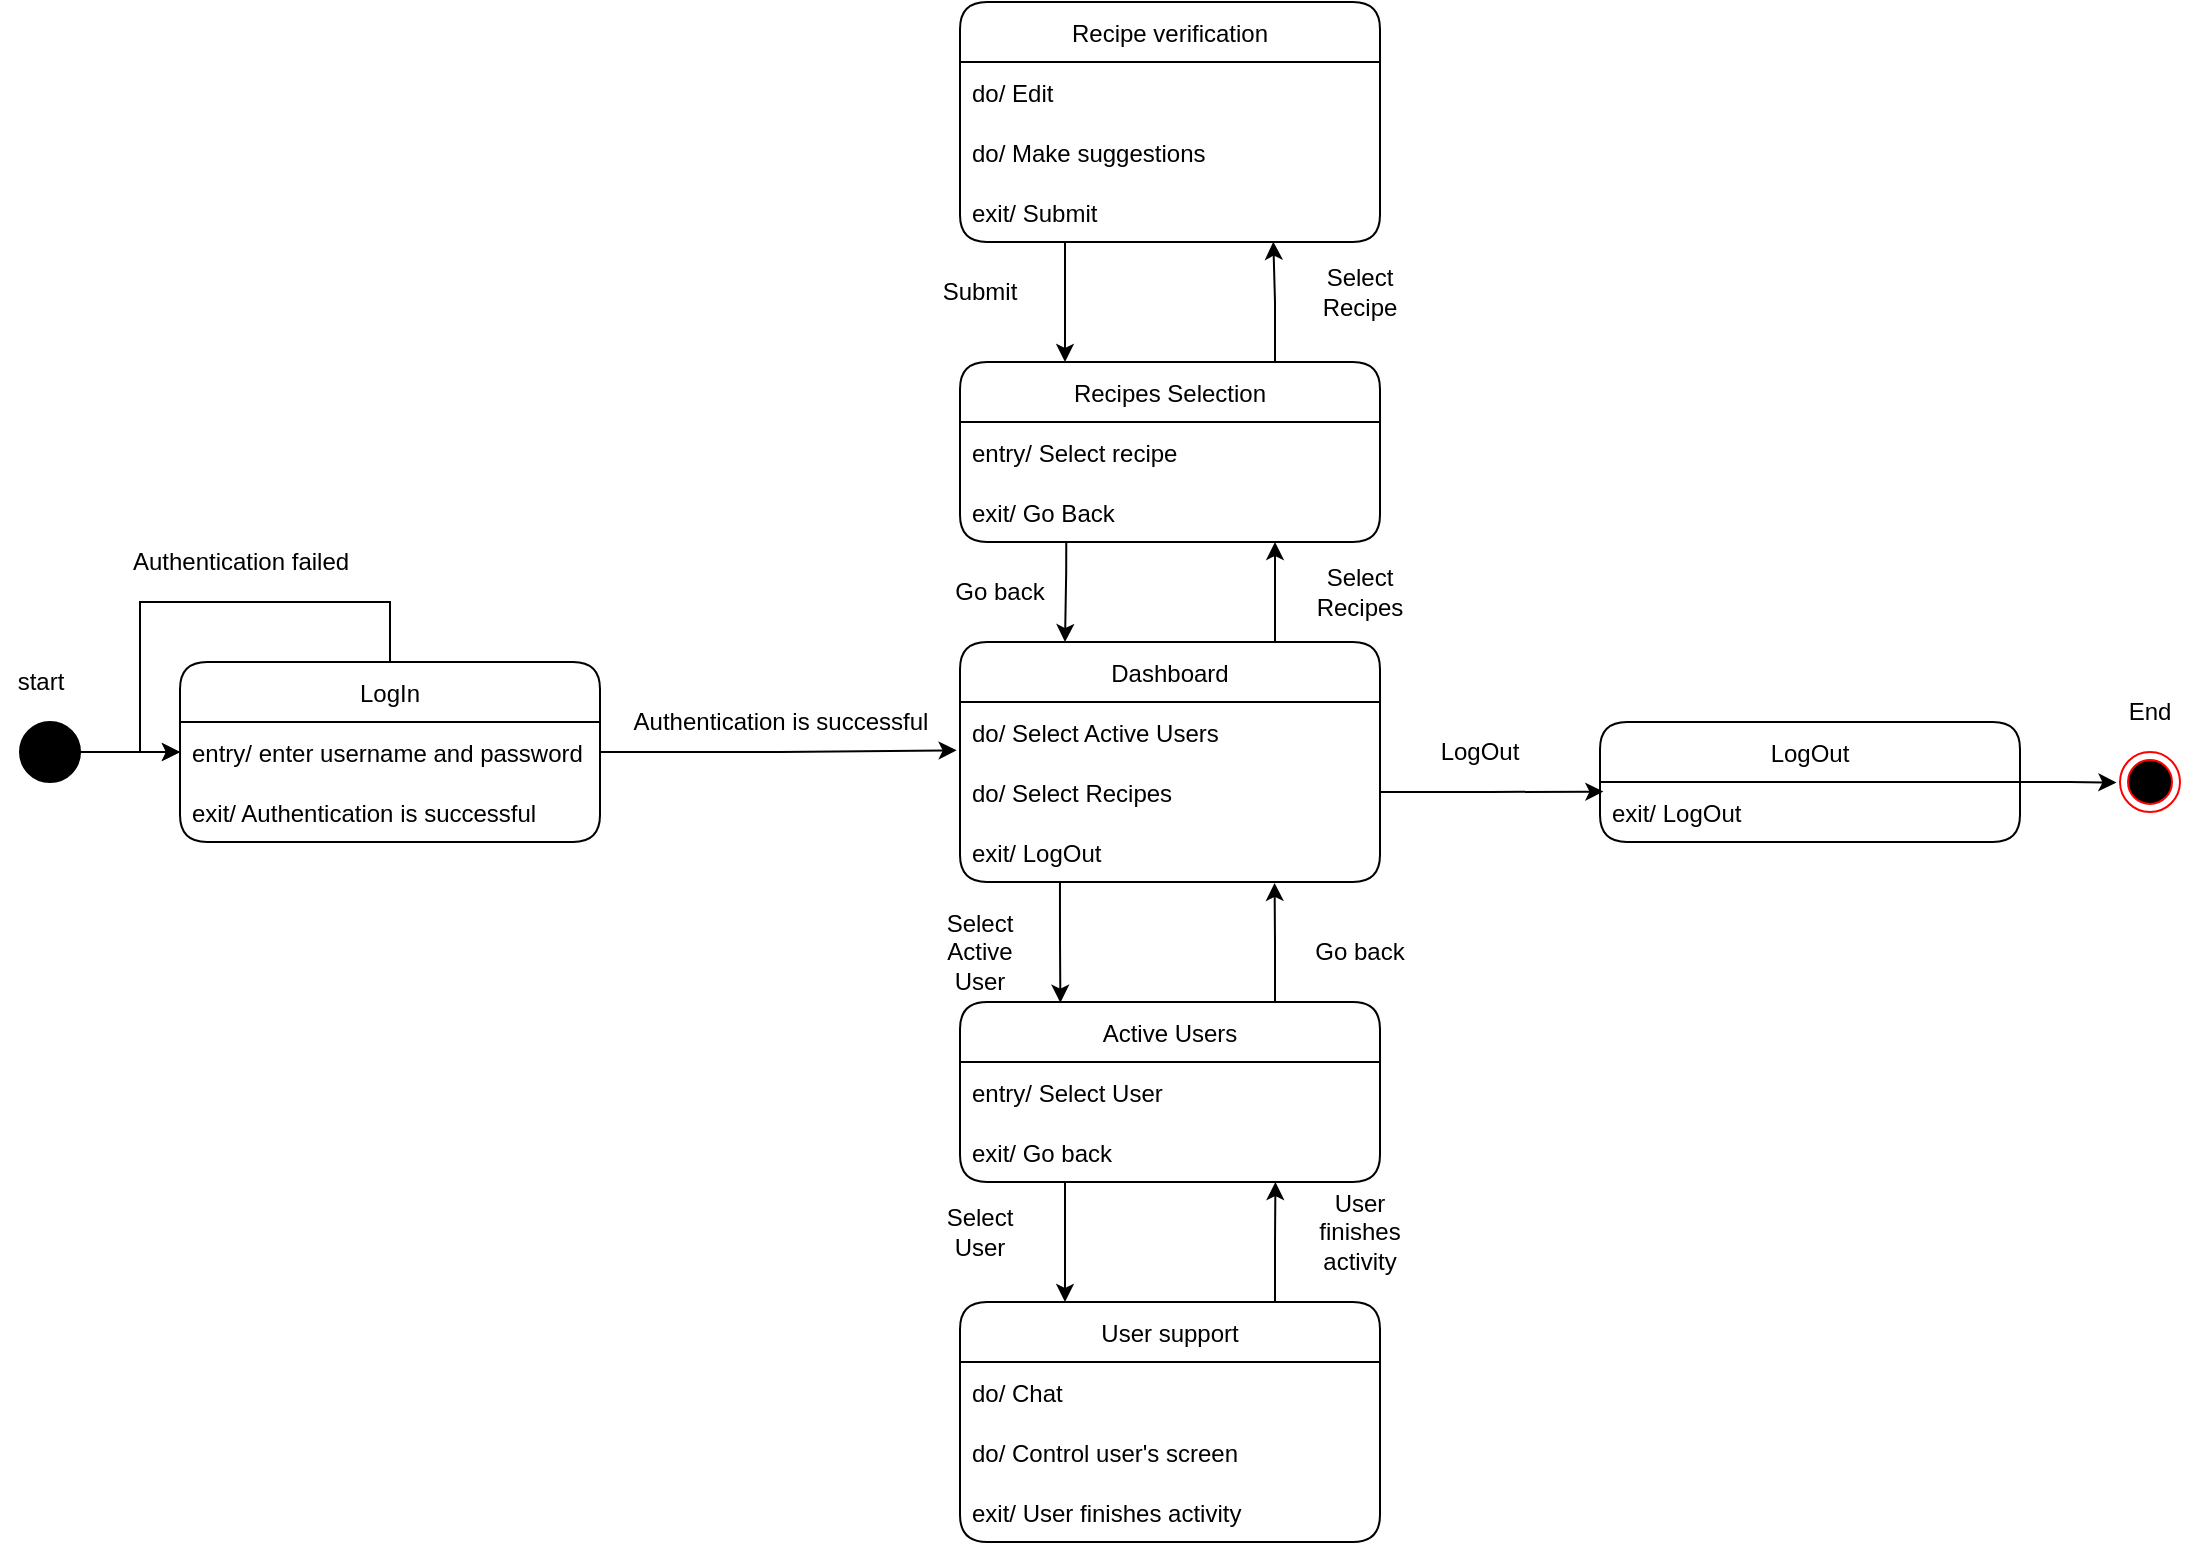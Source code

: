 <mxfile version="19.0.0" type="device"><diagram id="buyiEXFnwd5PolNytryT" name="Page-1"><mxGraphModel dx="1578" dy="773" grid="1" gridSize="10" guides="1" tooltips="1" connect="1" arrows="1" fold="1" page="1" pageScale="1" pageWidth="850" pageHeight="1100" math="0" shadow="0"><root><mxCell id="0"/><mxCell id="1" parent="0"/><mxCell id="tmdE9qJTnUck6bSmNNGS-53" value="" style="ellipse;whiteSpace=wrap;html=1;aspect=fixed;fillColor=#000000;" vertex="1" parent="1"><mxGeometry x="90" y="700" width="30" height="30" as="geometry"/></mxCell><mxCell id="tmdE9qJTnUck6bSmNNGS-54" value="" style="endArrow=classic;html=1;rounded=0;exitX=1;exitY=0.5;exitDx=0;exitDy=0;entryX=0;entryY=0.5;entryDx=0;entryDy=0;" edge="1" parent="1" source="tmdE9qJTnUck6bSmNNGS-53" target="tmdE9qJTnUck6bSmNNGS-56"><mxGeometry width="50" height="50" relative="1" as="geometry"><mxPoint x="360" y="860" as="sourcePoint"/><mxPoint x="100" y="715" as="targetPoint"/></mxGeometry></mxCell><mxCell id="tmdE9qJTnUck6bSmNNGS-55" value="LogIn" style="swimlane;fontStyle=0;childLayout=stackLayout;horizontal=1;startSize=30;horizontalStack=0;resizeParent=1;resizeParentMax=0;resizeLast=0;collapsible=1;marginBottom=0;labelBackgroundColor=#FFFFFF;fillColor=#FFFFFF;rounded=1;" vertex="1" parent="1"><mxGeometry x="170" y="670" width="210" height="90" as="geometry"/></mxCell><mxCell id="tmdE9qJTnUck6bSmNNGS-56" value="entry/ enter username and password" style="text;strokeColor=none;fillColor=none;align=left;verticalAlign=middle;spacingLeft=4;spacingRight=4;overflow=hidden;points=[[0,0.5],[1,0.5]];portConstraint=eastwest;rotatable=0;labelBackgroundColor=#FFFFFF;fontStyle=0" vertex="1" parent="tmdE9qJTnUck6bSmNNGS-55"><mxGeometry y="30" width="210" height="30" as="geometry"/></mxCell><mxCell id="tmdE9qJTnUck6bSmNNGS-57" value="exit/ Authentication is successful" style="text;strokeColor=none;fillColor=none;align=left;verticalAlign=middle;spacingLeft=4;spacingRight=4;overflow=hidden;points=[[0,0.5],[1,0.5]];portConstraint=eastwest;rotatable=0;labelBackgroundColor=#FFFFFF;" vertex="1" parent="tmdE9qJTnUck6bSmNNGS-55"><mxGeometry y="60" width="210" height="30" as="geometry"/></mxCell><mxCell id="tmdE9qJTnUck6bSmNNGS-58" style="edgeStyle=orthogonalEdgeStyle;rounded=0;orthogonalLoop=1;jettySize=auto;html=1;exitX=0.5;exitY=0;exitDx=0;exitDy=0;entryX=0;entryY=0.5;entryDx=0;entryDy=0;" edge="1" parent="tmdE9qJTnUck6bSmNNGS-55" source="tmdE9qJTnUck6bSmNNGS-55" target="tmdE9qJTnUck6bSmNNGS-56"><mxGeometry relative="1" as="geometry"><mxPoint x="-30" y="-80" as="targetPoint"/><Array as="points"><mxPoint x="105" y="-30"/><mxPoint x="-20" y="-30"/><mxPoint x="-20" y="45"/></Array></mxGeometry></mxCell><mxCell id="tmdE9qJTnUck6bSmNNGS-59" value="Authentication failed" style="text;html=1;align=center;verticalAlign=middle;resizable=0;points=[];autosize=1;strokeColor=none;fillColor=none;" vertex="1" parent="1"><mxGeometry x="140" y="610" width="120" height="20" as="geometry"/></mxCell><mxCell id="tmdE9qJTnUck6bSmNNGS-60" style="edgeStyle=orthogonalEdgeStyle;rounded=0;orthogonalLoop=1;jettySize=auto;html=1;entryX=0.25;entryY=0;entryDx=0;entryDy=0;exitX=0.253;exitY=1.006;exitDx=0;exitDy=0;exitPerimeter=0;" edge="1" parent="1" source="tmdE9qJTnUck6bSmNNGS-86" target="tmdE9qJTnUck6bSmNNGS-62"><mxGeometry relative="1" as="geometry"><mxPoint x="610" y="590" as="sourcePoint"/><Array as="points"><mxPoint x="613" y="625"/><mxPoint x="613" y="625"/></Array></mxGeometry></mxCell><mxCell id="tmdE9qJTnUck6bSmNNGS-61" style="edgeStyle=orthogonalEdgeStyle;rounded=0;orthogonalLoop=1;jettySize=auto;html=1;exitX=0.75;exitY=0;exitDx=0;exitDy=0;entryX=0.75;entryY=1;entryDx=0;entryDy=0;entryPerimeter=0;" edge="1" parent="1" source="tmdE9qJTnUck6bSmNNGS-62" target="tmdE9qJTnUck6bSmNNGS-86"><mxGeometry relative="1" as="geometry"><mxPoint x="717.552" y="590" as="targetPoint"/></mxGeometry></mxCell><mxCell id="tmdE9qJTnUck6bSmNNGS-62" value="Dashboard" style="swimlane;fontStyle=0;childLayout=stackLayout;horizontal=1;startSize=30;horizontalStack=0;resizeParent=1;resizeParentMax=0;resizeLast=0;collapsible=1;marginBottom=0;labelBackgroundColor=#FFFFFF;fillColor=#FFFFFF;rounded=1;" vertex="1" parent="1"><mxGeometry x="560" y="660" width="210" height="120" as="geometry"><mxRectangle x="600" y="80" width="90" height="30" as="alternateBounds"/></mxGeometry></mxCell><mxCell id="tmdE9qJTnUck6bSmNNGS-63" value="do/ Select Active Users" style="text;strokeColor=none;fillColor=none;align=left;verticalAlign=middle;spacingLeft=4;spacingRight=4;overflow=hidden;points=[[0,0.5],[1,0.5]];portConstraint=eastwest;rotatable=0;labelBackgroundColor=#FFFFFF;fontStyle=0" vertex="1" parent="tmdE9qJTnUck6bSmNNGS-62"><mxGeometry y="30" width="210" height="30" as="geometry"/></mxCell><mxCell id="tmdE9qJTnUck6bSmNNGS-64" value="do/ Select Recipes" style="text;strokeColor=none;fillColor=none;align=left;verticalAlign=middle;spacingLeft=4;spacingRight=4;overflow=hidden;points=[[0,0.5],[1,0.5]];portConstraint=eastwest;rotatable=0;labelBackgroundColor=#FFFFFF;" vertex="1" parent="tmdE9qJTnUck6bSmNNGS-62"><mxGeometry y="60" width="210" height="30" as="geometry"/></mxCell><mxCell id="tmdE9qJTnUck6bSmNNGS-65" value="exit/ LogOut" style="text;strokeColor=none;fillColor=none;align=left;verticalAlign=middle;spacingLeft=4;spacingRight=4;overflow=hidden;points=[[0,0.5],[1,0.5]];portConstraint=eastwest;rotatable=0;labelBackgroundColor=#FFFFFF;" vertex="1" parent="tmdE9qJTnUck6bSmNNGS-62"><mxGeometry y="90" width="210" height="30" as="geometry"/></mxCell><mxCell id="tmdE9qJTnUck6bSmNNGS-66" style="edgeStyle=orthogonalEdgeStyle;rounded=0;orthogonalLoop=1;jettySize=auto;html=1;exitX=1;exitY=0.5;exitDx=0;exitDy=0;entryX=-0.008;entryY=0.806;entryDx=0;entryDy=0;entryPerimeter=0;" edge="1" parent="1" source="tmdE9qJTnUck6bSmNNGS-56" target="tmdE9qJTnUck6bSmNNGS-63"><mxGeometry relative="1" as="geometry"/></mxCell><mxCell id="tmdE9qJTnUck6bSmNNGS-67" value="Authentication is successful" style="text;html=1;align=center;verticalAlign=middle;resizable=0;points=[];autosize=1;strokeColor=none;fillColor=none;" vertex="1" parent="1"><mxGeometry x="390" y="690" width="160" height="20" as="geometry"/></mxCell><mxCell id="tmdE9qJTnUck6bSmNNGS-68" style="edgeStyle=orthogonalEdgeStyle;rounded=0;orthogonalLoop=1;jettySize=auto;html=1;exitX=0.25;exitY=1;exitDx=0;exitDy=0;entryX=0.25;entryY=0;entryDx=0;entryDy=0;" edge="1" parent="1" source="tmdE9qJTnUck6bSmNNGS-71" target="tmdE9qJTnUck6bSmNNGS-75"><mxGeometry relative="1" as="geometry"/></mxCell><mxCell id="tmdE9qJTnUck6bSmNNGS-69" style="edgeStyle=orthogonalEdgeStyle;rounded=0;orthogonalLoop=1;jettySize=auto;html=1;exitX=0.75;exitY=0;exitDx=0;exitDy=0;entryX=0.749;entryY=1.015;entryDx=0;entryDy=0;entryPerimeter=0;" edge="1" parent="1" source="tmdE9qJTnUck6bSmNNGS-71" target="tmdE9qJTnUck6bSmNNGS-65"><mxGeometry relative="1" as="geometry"><mxPoint x="720" y="780" as="targetPoint"/></mxGeometry></mxCell><mxCell id="tmdE9qJTnUck6bSmNNGS-70" style="edgeStyle=orthogonalEdgeStyle;rounded=0;orthogonalLoop=1;jettySize=auto;html=1;exitX=0.238;exitY=1;exitDx=0;exitDy=0;entryX=0.239;entryY=0.004;entryDx=0;entryDy=0;entryPerimeter=0;exitPerimeter=0;" edge="1" parent="1" source="tmdE9qJTnUck6bSmNNGS-65" target="tmdE9qJTnUck6bSmNNGS-71"><mxGeometry relative="1" as="geometry"/></mxCell><mxCell id="tmdE9qJTnUck6bSmNNGS-71" value="Active Users" style="swimlane;fontStyle=0;childLayout=stackLayout;horizontal=1;startSize=30;horizontalStack=0;resizeParent=1;resizeParentMax=0;resizeLast=0;collapsible=1;marginBottom=0;labelBackgroundColor=#FFFFFF;fillColor=#FFFFFF;rounded=1;" vertex="1" parent="1"><mxGeometry x="560" y="840" width="210" height="90" as="geometry"/></mxCell><mxCell id="tmdE9qJTnUck6bSmNNGS-72" value="entry/ Select User" style="text;strokeColor=none;fillColor=none;align=left;verticalAlign=middle;spacingLeft=4;spacingRight=4;overflow=hidden;points=[[0,0.5],[1,0.5]];portConstraint=eastwest;rotatable=0;labelBackgroundColor=#FFFFFF;fontStyle=0" vertex="1" parent="tmdE9qJTnUck6bSmNNGS-71"><mxGeometry y="30" width="210" height="30" as="geometry"/></mxCell><mxCell id="tmdE9qJTnUck6bSmNNGS-73" value="exit/ Go back" style="text;strokeColor=none;fillColor=none;align=left;verticalAlign=middle;spacingLeft=4;spacingRight=4;overflow=hidden;points=[[0,0.5],[1,0.5]];portConstraint=eastwest;rotatable=0;labelBackgroundColor=#FFFFFF;" vertex="1" parent="tmdE9qJTnUck6bSmNNGS-71"><mxGeometry y="60" width="210" height="30" as="geometry"/></mxCell><mxCell id="tmdE9qJTnUck6bSmNNGS-74" style="edgeStyle=orthogonalEdgeStyle;rounded=0;orthogonalLoop=1;jettySize=auto;html=1;exitX=0.75;exitY=0;exitDx=0;exitDy=0;entryX=0.751;entryY=1;entryDx=0;entryDy=0;entryPerimeter=0;" edge="1" parent="1" source="tmdE9qJTnUck6bSmNNGS-75" target="tmdE9qJTnUck6bSmNNGS-73"><mxGeometry relative="1" as="geometry"/></mxCell><mxCell id="tmdE9qJTnUck6bSmNNGS-75" value="User support" style="swimlane;fontStyle=0;childLayout=stackLayout;horizontal=1;startSize=30;horizontalStack=0;resizeParent=1;resizeParentMax=0;resizeLast=0;collapsible=1;marginBottom=0;labelBackgroundColor=#FFFFFF;fillColor=#FFFFFF;rounded=1;" vertex="1" parent="1"><mxGeometry x="560" y="990" width="210" height="120" as="geometry"/></mxCell><mxCell id="tmdE9qJTnUck6bSmNNGS-76" value="do/ Chat" style="text;strokeColor=none;fillColor=none;align=left;verticalAlign=middle;spacingLeft=4;spacingRight=4;overflow=hidden;points=[[0,0.5],[1,0.5]];portConstraint=eastwest;rotatable=0;labelBackgroundColor=#FFFFFF;" vertex="1" parent="tmdE9qJTnUck6bSmNNGS-75"><mxGeometry y="30" width="210" height="30" as="geometry"/></mxCell><mxCell id="tmdE9qJTnUck6bSmNNGS-77" value="do/ Control user's screen" style="text;strokeColor=none;fillColor=none;align=left;verticalAlign=middle;spacingLeft=4;spacingRight=4;overflow=hidden;points=[[0,0.5],[1,0.5]];portConstraint=eastwest;rotatable=0;labelBackgroundColor=#FFFFFF;" vertex="1" parent="tmdE9qJTnUck6bSmNNGS-75"><mxGeometry y="60" width="210" height="30" as="geometry"/></mxCell><mxCell id="tmdE9qJTnUck6bSmNNGS-78" value="exit/ User finishes activity" style="text;strokeColor=none;fillColor=none;align=left;verticalAlign=middle;spacingLeft=4;spacingRight=4;overflow=hidden;points=[[0,0.5],[1,0.5]];portConstraint=eastwest;rotatable=0;labelBackgroundColor=#FFFFFF;" vertex="1" parent="tmdE9qJTnUck6bSmNNGS-75"><mxGeometry y="90" width="210" height="30" as="geometry"/></mxCell><mxCell id="tmdE9qJTnUck6bSmNNGS-79" value="Select User" style="text;html=1;strokeColor=none;fillColor=none;align=center;verticalAlign=middle;whiteSpace=wrap;rounded=0;labelBackgroundColor=#FFFFFF;" vertex="1" parent="1"><mxGeometry x="540" y="940" width="60" height="30" as="geometry"/></mxCell><mxCell id="tmdE9qJTnUck6bSmNNGS-80" value="User finishes activity" style="text;html=1;strokeColor=none;fillColor=none;align=center;verticalAlign=middle;whiteSpace=wrap;rounded=0;labelBackgroundColor=#FFFFFF;" vertex="1" parent="1"><mxGeometry x="730" y="940" width="60" height="30" as="geometry"/></mxCell><mxCell id="tmdE9qJTnUck6bSmNNGS-81" value="Select Active User" style="text;html=1;strokeColor=none;fillColor=none;align=center;verticalAlign=middle;whiteSpace=wrap;rounded=0;labelBackgroundColor=#FFFFFF;" vertex="1" parent="1"><mxGeometry x="540" y="800" width="60" height="30" as="geometry"/></mxCell><mxCell id="tmdE9qJTnUck6bSmNNGS-82" value="Go back" style="text;html=1;strokeColor=none;fillColor=none;align=center;verticalAlign=middle;whiteSpace=wrap;rounded=0;labelBackgroundColor=#FFFFFF;" vertex="1" parent="1"><mxGeometry x="730" y="800" width="60" height="30" as="geometry"/></mxCell><mxCell id="tmdE9qJTnUck6bSmNNGS-83" style="edgeStyle=orthogonalEdgeStyle;rounded=0;orthogonalLoop=1;jettySize=auto;html=1;exitX=0.75;exitY=0;exitDx=0;exitDy=0;entryX=0.746;entryY=0.995;entryDx=0;entryDy=0;entryPerimeter=0;" edge="1" parent="1" source="tmdE9qJTnUck6bSmNNGS-84" target="tmdE9qJTnUck6bSmNNGS-93"><mxGeometry relative="1" as="geometry"><mxPoint x="717.833" y="470" as="targetPoint"/></mxGeometry></mxCell><mxCell id="tmdE9qJTnUck6bSmNNGS-84" value="Recipes Selection" style="swimlane;fontStyle=0;childLayout=stackLayout;horizontal=1;startSize=30;horizontalStack=0;resizeParent=1;resizeParentMax=0;resizeLast=0;collapsible=1;marginBottom=0;labelBackgroundColor=#FFFFFF;fillColor=#FFFFFF;rounded=1;" vertex="1" parent="1"><mxGeometry x="560" y="520" width="210" height="90" as="geometry"><mxRectangle x="600" y="80" width="90" height="30" as="alternateBounds"/></mxGeometry></mxCell><mxCell id="tmdE9qJTnUck6bSmNNGS-85" value="entry/ Select recipe" style="text;strokeColor=none;fillColor=none;align=left;verticalAlign=middle;spacingLeft=4;spacingRight=4;overflow=hidden;points=[[0,0.5],[1,0.5]];portConstraint=eastwest;rotatable=0;labelBackgroundColor=#FFFFFF;fontStyle=0" vertex="1" parent="tmdE9qJTnUck6bSmNNGS-84"><mxGeometry y="30" width="210" height="30" as="geometry"/></mxCell><mxCell id="tmdE9qJTnUck6bSmNNGS-86" value="exit/ Go Back" style="text;strokeColor=none;fillColor=none;align=left;verticalAlign=middle;spacingLeft=4;spacingRight=4;overflow=hidden;points=[[0,0.5],[1,0.5]];portConstraint=eastwest;rotatable=0;labelBackgroundColor=#FFFFFF;" vertex="1" parent="tmdE9qJTnUck6bSmNNGS-84"><mxGeometry y="60" width="210" height="30" as="geometry"/></mxCell><mxCell id="tmdE9qJTnUck6bSmNNGS-87" value="Select Recipes" style="text;html=1;strokeColor=none;fillColor=none;align=center;verticalAlign=middle;whiteSpace=wrap;rounded=0;labelBackgroundColor=#FFFFFF;" vertex="1" parent="1"><mxGeometry x="730" y="620" width="60" height="30" as="geometry"/></mxCell><mxCell id="tmdE9qJTnUck6bSmNNGS-88" value="Go back" style="text;html=1;strokeColor=none;fillColor=none;align=center;verticalAlign=middle;whiteSpace=wrap;rounded=0;labelBackgroundColor=#FFFFFF;" vertex="1" parent="1"><mxGeometry x="550" y="620" width="60" height="30" as="geometry"/></mxCell><mxCell id="tmdE9qJTnUck6bSmNNGS-89" style="edgeStyle=orthogonalEdgeStyle;rounded=0;orthogonalLoop=1;jettySize=auto;html=1;exitX=0.25;exitY=1;exitDx=0;exitDy=0;entryX=0.25;entryY=0;entryDx=0;entryDy=0;" edge="1" parent="1" source="tmdE9qJTnUck6bSmNNGS-90" target="tmdE9qJTnUck6bSmNNGS-84"><mxGeometry relative="1" as="geometry"/></mxCell><mxCell id="tmdE9qJTnUck6bSmNNGS-90" value="Recipe verification" style="swimlane;fontStyle=0;childLayout=stackLayout;horizontal=1;startSize=30;horizontalStack=0;resizeParent=1;resizeParentMax=0;resizeLast=0;collapsible=1;marginBottom=0;labelBackgroundColor=#FFFFFF;fillColor=#FFFFFF;rounded=1;" vertex="1" parent="1"><mxGeometry x="560" y="340" width="210" height="120" as="geometry"><mxRectangle x="600" y="80" width="90" height="30" as="alternateBounds"/></mxGeometry></mxCell><mxCell id="tmdE9qJTnUck6bSmNNGS-91" value="do/ Edit" style="text;strokeColor=none;fillColor=none;align=left;verticalAlign=middle;spacingLeft=4;spacingRight=4;overflow=hidden;points=[[0,0.5],[1,0.5]];portConstraint=eastwest;rotatable=0;labelBackgroundColor=#FFFFFF;fontStyle=0" vertex="1" parent="tmdE9qJTnUck6bSmNNGS-90"><mxGeometry y="30" width="210" height="30" as="geometry"/></mxCell><mxCell id="tmdE9qJTnUck6bSmNNGS-92" value="do/ Make suggestions" style="text;strokeColor=none;fillColor=none;align=left;verticalAlign=middle;spacingLeft=4;spacingRight=4;overflow=hidden;points=[[0,0.5],[1,0.5]];portConstraint=eastwest;rotatable=0;labelBackgroundColor=#FFFFFF;fontStyle=0" vertex="1" parent="tmdE9qJTnUck6bSmNNGS-90"><mxGeometry y="60" width="210" height="30" as="geometry"/></mxCell><mxCell id="tmdE9qJTnUck6bSmNNGS-93" value="exit/ Submit" style="text;strokeColor=none;fillColor=none;align=left;verticalAlign=middle;spacingLeft=4;spacingRight=4;overflow=hidden;points=[[0,0.5],[1,0.5]];portConstraint=eastwest;rotatable=0;labelBackgroundColor=#FFFFFF;" vertex="1" parent="tmdE9qJTnUck6bSmNNGS-90"><mxGeometry y="90" width="210" height="30" as="geometry"/></mxCell><mxCell id="tmdE9qJTnUck6bSmNNGS-94" value="Submit" style="text;html=1;strokeColor=none;fillColor=none;align=center;verticalAlign=middle;whiteSpace=wrap;rounded=0;labelBackgroundColor=#FFFFFF;" vertex="1" parent="1"><mxGeometry x="540" y="470" width="60" height="30" as="geometry"/></mxCell><mxCell id="tmdE9qJTnUck6bSmNNGS-95" value="Select Recipe" style="text;html=1;strokeColor=none;fillColor=none;align=center;verticalAlign=middle;whiteSpace=wrap;rounded=0;labelBackgroundColor=#FFFFFF;" vertex="1" parent="1"><mxGeometry x="730" y="470" width="60" height="30" as="geometry"/></mxCell><mxCell id="tmdE9qJTnUck6bSmNNGS-96" style="edgeStyle=orthogonalEdgeStyle;rounded=0;orthogonalLoop=1;jettySize=auto;html=1;exitX=1;exitY=0.5;exitDx=0;exitDy=0;entryX=-0.06;entryY=0.509;entryDx=0;entryDy=0;entryPerimeter=0;" edge="1" parent="1" source="tmdE9qJTnUck6bSmNNGS-97" target="tmdE9qJTnUck6bSmNNGS-102"><mxGeometry relative="1" as="geometry"/></mxCell><mxCell id="tmdE9qJTnUck6bSmNNGS-97" value="LogOut" style="swimlane;fontStyle=0;childLayout=stackLayout;horizontal=1;startSize=30;horizontalStack=0;resizeParent=1;resizeParentMax=0;resizeLast=0;collapsible=1;marginBottom=0;labelBackgroundColor=#FFFFFF;fillColor=#FFFFFF;rounded=1;" vertex="1" parent="1"><mxGeometry x="880" y="700" width="210" height="60" as="geometry"/></mxCell><mxCell id="tmdE9qJTnUck6bSmNNGS-98" value="exit/ LogOut" style="text;strokeColor=none;fillColor=none;align=left;verticalAlign=middle;spacingLeft=4;spacingRight=4;overflow=hidden;points=[[0,0.5],[1,0.5]];portConstraint=eastwest;rotatable=0;labelBackgroundColor=#FFFFFF;" vertex="1" parent="tmdE9qJTnUck6bSmNNGS-97"><mxGeometry y="30" width="210" height="30" as="geometry"/></mxCell><mxCell id="tmdE9qJTnUck6bSmNNGS-99" style="edgeStyle=orthogonalEdgeStyle;rounded=0;orthogonalLoop=1;jettySize=auto;html=1;exitX=1;exitY=0.5;exitDx=0;exitDy=0;entryX=0.008;entryY=0.16;entryDx=0;entryDy=0;entryPerimeter=0;" edge="1" parent="1" source="tmdE9qJTnUck6bSmNNGS-64" target="tmdE9qJTnUck6bSmNNGS-98"><mxGeometry relative="1" as="geometry"/></mxCell><mxCell id="tmdE9qJTnUck6bSmNNGS-100" value="LogOut" style="text;html=1;strokeColor=none;fillColor=none;align=center;verticalAlign=middle;whiteSpace=wrap;rounded=0;labelBackgroundColor=#FFFFFF;" vertex="1" parent="1"><mxGeometry x="790" y="700" width="60" height="30" as="geometry"/></mxCell><mxCell id="tmdE9qJTnUck6bSmNNGS-101" value="start" style="text;html=1;align=center;verticalAlign=middle;resizable=0;points=[];autosize=1;strokeColor=none;fillColor=none;" vertex="1" parent="1"><mxGeometry x="80" y="670" width="40" height="20" as="geometry"/></mxCell><mxCell id="tmdE9qJTnUck6bSmNNGS-102" value="" style="ellipse;html=1;shape=endState;fillColor=#000000;strokeColor=#ff0000;rounded=1;labelBackgroundColor=#FFFFFF;" vertex="1" parent="1"><mxGeometry x="1140" y="715" width="30" height="30" as="geometry"/></mxCell><mxCell id="tmdE9qJTnUck6bSmNNGS-103" value="End" style="text;html=1;strokeColor=none;fillColor=none;align=center;verticalAlign=middle;whiteSpace=wrap;rounded=0;labelBackgroundColor=#FFFFFF;" vertex="1" parent="1"><mxGeometry x="1125" y="680" width="60" height="30" as="geometry"/></mxCell></root></mxGraphModel></diagram></mxfile>